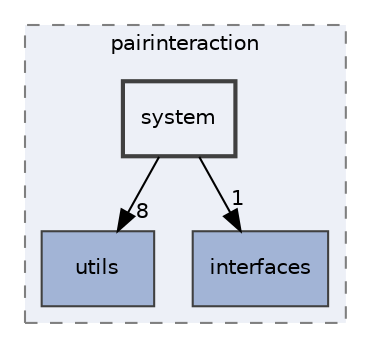 digraph "/__w/pairinteraction/pairinteraction/src/cpp/include/pairinteraction/system"
{
 // INTERACTIVE_SVG=YES
 // LATEX_PDF_SIZE
  bgcolor="transparent";
  edge [fontname="Helvetica",fontsize="10",labelfontname="Helvetica",labelfontsize="10"];
  node [fontname="Helvetica",fontsize="10",shape=record];
  compound=true
  subgraph clusterdir_05aad1e1e71a0857d053653ff739ab1f {
    graph [ bgcolor="#edf0f7", pencolor="grey50", style="filled,dashed,", label="pairinteraction", fontname="Helvetica", fontsize="10", URL="dir_05aad1e1e71a0857d053653ff739ab1f.html"]
  dir_4b348cb936e0e07f028cae262cb94480 [shape=box, label="utils", style="filled,", fillcolor="#a2b4d6", color="grey25", URL="dir_4b348cb936e0e07f028cae262cb94480.html"];
  dir_4f0d884fbe3d078bef38794a816f609b [shape=box, label="interfaces", style="filled,", fillcolor="#a2b4d6", color="grey25", URL="dir_4f0d884fbe3d078bef38794a816f609b.html"];
  dir_12c0053d03b07fb82876e5c97a1c2e06 [shape=box, label="system", style="filled,bold,", fillcolor="#edf0f7", color="grey25", URL="dir_12c0053d03b07fb82876e5c97a1c2e06.html"];
  }
  dir_12c0053d03b07fb82876e5c97a1c2e06->dir_4b348cb936e0e07f028cae262cb94480 [headlabel="8", labeldistance=1.5 headhref="dir_000028_000034.html"];
  dir_12c0053d03b07fb82876e5c97a1c2e06->dir_4f0d884fbe3d078bef38794a816f609b [headlabel="1", labeldistance=1.5 headhref="dir_000028_000016.html"];
}

